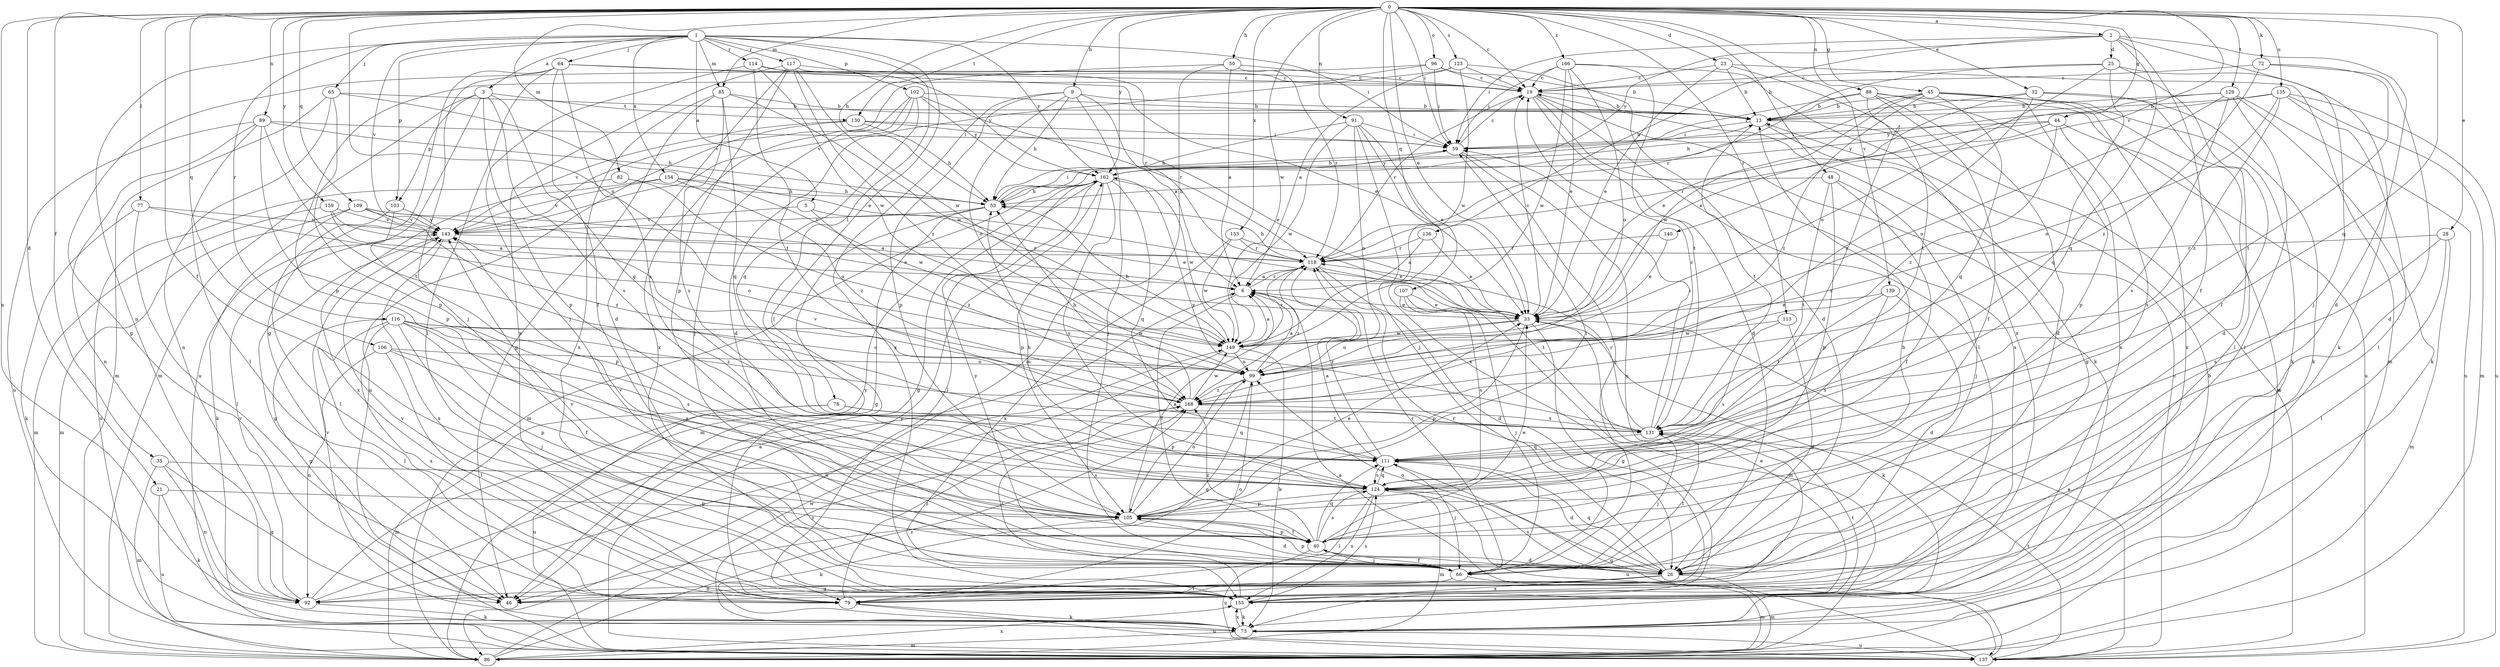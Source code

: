 strict digraph  {
0;
1;
2;
3;
5;
6;
9;
13;
19;
21;
23;
25;
26;
28;
32;
33;
35;
40;
44;
45;
46;
48;
50;
53;
59;
64;
65;
66;
72;
73;
77;
78;
79;
82;
85;
86;
88;
89;
91;
92;
96;
99;
102;
103;
105;
106;
107;
109;
111;
113;
114;
116;
117;
118;
123;
124;
129;
130;
131;
135;
136;
137;
139;
140;
143;
149;
153;
154;
155;
159;
162;
166;
168;
0 -> 2  [label=a];
0 -> 9  [label=b];
0 -> 19  [label=c];
0 -> 21  [label=d];
0 -> 23  [label=d];
0 -> 28  [label=e];
0 -> 32  [label=e];
0 -> 33  [label=e];
0 -> 35  [label=f];
0 -> 40  [label=f];
0 -> 44  [label=g];
0 -> 45  [label=g];
0 -> 48  [label=h];
0 -> 50  [label=h];
0 -> 53  [label=h];
0 -> 59  [label=i];
0 -> 72  [label=k];
0 -> 77  [label=l];
0 -> 82  [label=m];
0 -> 85  [label=m];
0 -> 88  [label=n];
0 -> 89  [label=n];
0 -> 91  [label=n];
0 -> 92  [label=n];
0 -> 96  [label=o];
0 -> 99  [label=o];
0 -> 106  [label=q];
0 -> 107  [label=q];
0 -> 109  [label=q];
0 -> 111  [label=q];
0 -> 113  [label=r];
0 -> 123  [label=s];
0 -> 129  [label=t];
0 -> 130  [label=t];
0 -> 135  [label=u];
0 -> 139  [label=v];
0 -> 140  [label=v];
0 -> 149  [label=w];
0 -> 153  [label=x];
0 -> 159  [label=y];
0 -> 162  [label=y];
0 -> 166  [label=z];
1 -> 3  [label=a];
1 -> 5  [label=a];
1 -> 59  [label=i];
1 -> 64  [label=j];
1 -> 65  [label=j];
1 -> 78  [label=l];
1 -> 79  [label=l];
1 -> 85  [label=m];
1 -> 92  [label=n];
1 -> 102  [label=p];
1 -> 103  [label=p];
1 -> 114  [label=r];
1 -> 116  [label=r];
1 -> 117  [label=r];
1 -> 143  [label=v];
1 -> 154  [label=x];
1 -> 162  [label=y];
2 -> 25  [label=d];
2 -> 26  [label=d];
2 -> 40  [label=f];
2 -> 59  [label=i];
2 -> 66  [label=j];
2 -> 111  [label=q];
2 -> 136  [label=u];
2 -> 162  [label=y];
3 -> 86  [label=m];
3 -> 103  [label=p];
3 -> 105  [label=p];
3 -> 111  [label=q];
3 -> 124  [label=s];
3 -> 130  [label=t];
3 -> 137  [label=u];
5 -> 33  [label=e];
5 -> 143  [label=v];
5 -> 168  [label=z];
6 -> 33  [label=e];
6 -> 40  [label=f];
6 -> 118  [label=r];
9 -> 6  [label=a];
9 -> 13  [label=b];
9 -> 53  [label=h];
9 -> 66  [label=j];
9 -> 99  [label=o];
9 -> 105  [label=p];
9 -> 155  [label=x];
13 -> 46  [label=g];
13 -> 59  [label=i];
13 -> 131  [label=t];
13 -> 137  [label=u];
19 -> 13  [label=b];
19 -> 26  [label=d];
19 -> 73  [label=k];
19 -> 79  [label=l];
19 -> 118  [label=r];
19 -> 155  [label=x];
21 -> 73  [label=k];
21 -> 105  [label=p];
21 -> 137  [label=u];
23 -> 13  [label=b];
23 -> 19  [label=c];
23 -> 33  [label=e];
23 -> 86  [label=m];
23 -> 131  [label=t];
25 -> 19  [label=c];
25 -> 40  [label=f];
25 -> 73  [label=k];
25 -> 99  [label=o];
25 -> 111  [label=q];
25 -> 118  [label=r];
26 -> 79  [label=l];
26 -> 86  [label=m];
26 -> 99  [label=o];
26 -> 105  [label=p];
26 -> 111  [label=q];
26 -> 118  [label=r];
26 -> 124  [label=s];
26 -> 143  [label=v];
26 -> 155  [label=x];
28 -> 79  [label=l];
28 -> 86  [label=m];
28 -> 118  [label=r];
28 -> 124  [label=s];
32 -> 13  [label=b];
32 -> 26  [label=d];
32 -> 33  [label=e];
32 -> 73  [label=k];
32 -> 168  [label=z];
33 -> 19  [label=c];
33 -> 46  [label=g];
33 -> 73  [label=k];
33 -> 99  [label=o];
33 -> 105  [label=p];
33 -> 149  [label=w];
35 -> 46  [label=g];
35 -> 86  [label=m];
35 -> 92  [label=n];
35 -> 124  [label=s];
40 -> 26  [label=d];
40 -> 33  [label=e];
40 -> 66  [label=j];
40 -> 105  [label=p];
40 -> 111  [label=q];
40 -> 124  [label=s];
40 -> 137  [label=u];
40 -> 143  [label=v];
40 -> 168  [label=z];
44 -> 59  [label=i];
44 -> 86  [label=m];
44 -> 118  [label=r];
44 -> 124  [label=s];
44 -> 162  [label=y];
44 -> 168  [label=z];
45 -> 13  [label=b];
45 -> 53  [label=h];
45 -> 73  [label=k];
45 -> 79  [label=l];
45 -> 105  [label=p];
45 -> 111  [label=q];
45 -> 149  [label=w];
45 -> 155  [label=x];
45 -> 168  [label=z];
48 -> 40  [label=f];
48 -> 53  [label=h];
48 -> 66  [label=j];
48 -> 105  [label=p];
48 -> 131  [label=t];
50 -> 6  [label=a];
50 -> 19  [label=c];
50 -> 86  [label=m];
50 -> 118  [label=r];
50 -> 143  [label=v];
53 -> 13  [label=b];
53 -> 46  [label=g];
53 -> 59  [label=i];
53 -> 86  [label=m];
53 -> 143  [label=v];
59 -> 19  [label=c];
59 -> 66  [label=j];
59 -> 92  [label=n];
59 -> 162  [label=y];
64 -> 19  [label=c];
64 -> 33  [label=e];
64 -> 40  [label=f];
64 -> 46  [label=g];
64 -> 66  [label=j];
64 -> 79  [label=l];
64 -> 124  [label=s];
65 -> 13  [label=b];
65 -> 33  [label=e];
65 -> 86  [label=m];
65 -> 92  [label=n];
65 -> 105  [label=p];
66 -> 13  [label=b];
66 -> 40  [label=f];
66 -> 46  [label=g];
66 -> 86  [label=m];
66 -> 92  [label=n];
66 -> 118  [label=r];
66 -> 131  [label=t];
66 -> 162  [label=y];
72 -> 19  [label=c];
72 -> 26  [label=d];
72 -> 131  [label=t];
72 -> 168  [label=z];
73 -> 13  [label=b];
73 -> 86  [label=m];
73 -> 137  [label=u];
73 -> 143  [label=v];
73 -> 155  [label=x];
73 -> 168  [label=z];
77 -> 73  [label=k];
77 -> 79  [label=l];
77 -> 99  [label=o];
77 -> 143  [label=v];
78 -> 86  [label=m];
78 -> 111  [label=q];
78 -> 131  [label=t];
78 -> 137  [label=u];
79 -> 73  [label=k];
79 -> 99  [label=o];
79 -> 137  [label=u];
79 -> 168  [label=z];
82 -> 53  [label=h];
82 -> 99  [label=o];
82 -> 137  [label=u];
85 -> 13  [label=b];
85 -> 46  [label=g];
85 -> 111  [label=q];
85 -> 124  [label=s];
85 -> 149  [label=w];
85 -> 155  [label=x];
86 -> 149  [label=w];
86 -> 155  [label=x];
86 -> 168  [label=z];
88 -> 13  [label=b];
88 -> 26  [label=d];
88 -> 40  [label=f];
88 -> 59  [label=i];
88 -> 124  [label=s];
88 -> 137  [label=u];
88 -> 155  [label=x];
89 -> 53  [label=h];
89 -> 59  [label=i];
89 -> 79  [label=l];
89 -> 92  [label=n];
89 -> 105  [label=p];
89 -> 131  [label=t];
89 -> 137  [label=u];
91 -> 33  [label=e];
91 -> 53  [label=h];
91 -> 59  [label=i];
91 -> 66  [label=j];
91 -> 99  [label=o];
91 -> 149  [label=w];
91 -> 155  [label=x];
92 -> 6  [label=a];
92 -> 73  [label=k];
92 -> 143  [label=v];
92 -> 162  [label=y];
96 -> 13  [label=b];
96 -> 19  [label=c];
96 -> 46  [label=g];
96 -> 59  [label=i];
96 -> 105  [label=p];
99 -> 6  [label=a];
99 -> 46  [label=g];
99 -> 105  [label=p];
99 -> 168  [label=z];
102 -> 13  [label=b];
102 -> 26  [label=d];
102 -> 66  [label=j];
102 -> 111  [label=q];
102 -> 118  [label=r];
102 -> 155  [label=x];
102 -> 162  [label=y];
103 -> 79  [label=l];
103 -> 105  [label=p];
103 -> 143  [label=v];
105 -> 6  [label=a];
105 -> 26  [label=d];
105 -> 33  [label=e];
105 -> 40  [label=f];
105 -> 59  [label=i];
105 -> 73  [label=k];
105 -> 99  [label=o];
106 -> 79  [label=l];
106 -> 92  [label=n];
106 -> 99  [label=o];
106 -> 105  [label=p];
106 -> 124  [label=s];
107 -> 33  [label=e];
107 -> 66  [label=j];
107 -> 86  [label=m];
107 -> 124  [label=s];
109 -> 6  [label=a];
109 -> 33  [label=e];
109 -> 73  [label=k];
109 -> 86  [label=m];
109 -> 143  [label=v];
109 -> 168  [label=z];
111 -> 6  [label=a];
111 -> 26  [label=d];
111 -> 66  [label=j];
111 -> 118  [label=r];
111 -> 124  [label=s];
113 -> 26  [label=d];
113 -> 124  [label=s];
113 -> 149  [label=w];
114 -> 19  [label=c];
114 -> 66  [label=j];
114 -> 131  [label=t];
114 -> 149  [label=w];
114 -> 162  [label=y];
116 -> 40  [label=f];
116 -> 46  [label=g];
116 -> 66  [label=j];
116 -> 79  [label=l];
116 -> 99  [label=o];
116 -> 124  [label=s];
116 -> 149  [label=w];
116 -> 155  [label=x];
116 -> 168  [label=z];
117 -> 19  [label=c];
117 -> 26  [label=d];
117 -> 105  [label=p];
117 -> 118  [label=r];
117 -> 149  [label=w];
117 -> 155  [label=x];
117 -> 168  [label=z];
118 -> 6  [label=a];
118 -> 26  [label=d];
118 -> 53  [label=h];
118 -> 131  [label=t];
118 -> 168  [label=z];
123 -> 6  [label=a];
123 -> 19  [label=c];
123 -> 26  [label=d];
123 -> 143  [label=v];
123 -> 149  [label=w];
124 -> 53  [label=h];
124 -> 79  [label=l];
124 -> 86  [label=m];
124 -> 105  [label=p];
124 -> 111  [label=q];
124 -> 137  [label=u];
124 -> 155  [label=x];
129 -> 13  [label=b];
129 -> 33  [label=e];
129 -> 73  [label=k];
129 -> 79  [label=l];
129 -> 99  [label=o];
129 -> 124  [label=s];
129 -> 137  [label=u];
130 -> 33  [label=e];
130 -> 53  [label=h];
130 -> 59  [label=i];
130 -> 137  [label=u];
130 -> 143  [label=v];
131 -> 19  [label=c];
131 -> 59  [label=i];
131 -> 66  [label=j];
131 -> 111  [label=q];
131 -> 118  [label=r];
131 -> 162  [label=y];
135 -> 13  [label=b];
135 -> 79  [label=l];
135 -> 86  [label=m];
135 -> 99  [label=o];
135 -> 137  [label=u];
135 -> 162  [label=y];
135 -> 168  [label=z];
136 -> 6  [label=a];
136 -> 33  [label=e];
136 -> 118  [label=r];
137 -> 6  [label=a];
137 -> 19  [label=c];
137 -> 33  [label=e];
137 -> 111  [label=q];
137 -> 131  [label=t];
137 -> 162  [label=y];
139 -> 26  [label=d];
139 -> 33  [label=e];
139 -> 124  [label=s];
139 -> 131  [label=t];
140 -> 33  [label=e];
140 -> 118  [label=r];
143 -> 46  [label=g];
143 -> 118  [label=r];
143 -> 155  [label=x];
149 -> 6  [label=a];
149 -> 53  [label=h];
149 -> 73  [label=k];
149 -> 92  [label=n];
149 -> 99  [label=o];
149 -> 118  [label=r];
153 -> 33  [label=e];
153 -> 118  [label=r];
153 -> 149  [label=w];
153 -> 155  [label=x];
154 -> 53  [label=h];
154 -> 143  [label=v];
154 -> 149  [label=w];
154 -> 155  [label=x];
154 -> 168  [label=z];
155 -> 33  [label=e];
155 -> 73  [label=k];
155 -> 124  [label=s];
155 -> 131  [label=t];
155 -> 143  [label=v];
155 -> 168  [label=z];
159 -> 6  [label=a];
159 -> 86  [label=m];
159 -> 118  [label=r];
159 -> 143  [label=v];
162 -> 46  [label=g];
162 -> 53  [label=h];
162 -> 79  [label=l];
162 -> 86  [label=m];
162 -> 105  [label=p];
162 -> 111  [label=q];
162 -> 124  [label=s];
162 -> 149  [label=w];
166 -> 19  [label=c];
166 -> 33  [label=e];
166 -> 59  [label=i];
166 -> 99  [label=o];
166 -> 131  [label=t];
166 -> 149  [label=w];
166 -> 155  [label=x];
168 -> 53  [label=h];
168 -> 131  [label=t];
168 -> 143  [label=v];
168 -> 149  [label=w];
}
